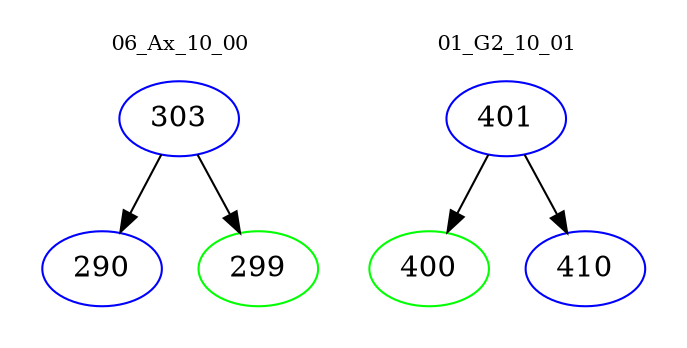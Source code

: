 digraph{
subgraph cluster_0 {
color = white
label = "06_Ax_10_00";
fontsize=10;
T0_303 [label="303", color="blue"]
T0_303 -> T0_290 [color="black"]
T0_290 [label="290", color="blue"]
T0_303 -> T0_299 [color="black"]
T0_299 [label="299", color="green"]
}
subgraph cluster_1 {
color = white
label = "01_G2_10_01";
fontsize=10;
T1_401 [label="401", color="blue"]
T1_401 -> T1_400 [color="black"]
T1_400 [label="400", color="green"]
T1_401 -> T1_410 [color="black"]
T1_410 [label="410", color="blue"]
}
}
